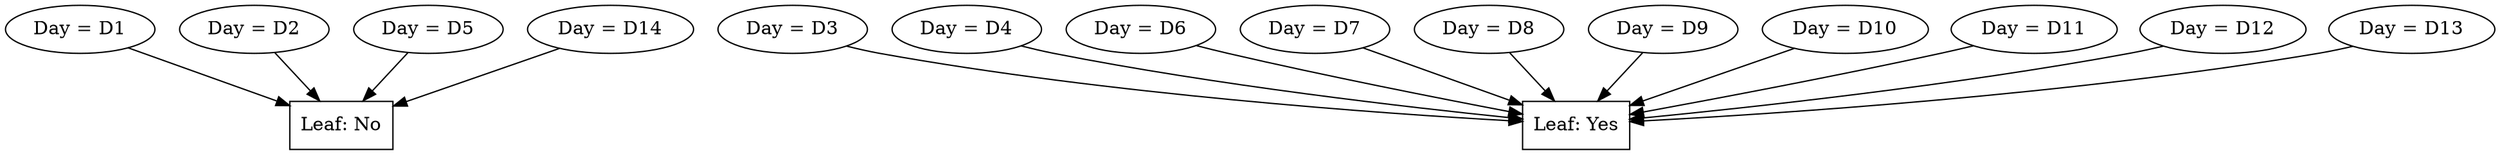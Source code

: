 digraph {
	"Day = D1" [label="Day = D1"]
	No [label="Leaf: No" shape=box]
	"Day = D1" -> No
	"Day = D2" [label="Day = D2"]
	No [label="Leaf: No" shape=box]
	"Day = D2" -> No
	"Day = D3" [label="Day = D3"]
	Yes [label="Leaf: Yes" shape=box]
	"Day = D3" -> Yes
	"Day = D4" [label="Day = D4"]
	Yes [label="Leaf: Yes" shape=box]
	"Day = D4" -> Yes
	"Day = D5" [label="Day = D5"]
	No [label="Leaf: No" shape=box]
	"Day = D5" -> No
	"Day = D6" [label="Day = D6"]
	Yes [label="Leaf: Yes" shape=box]
	"Day = D6" -> Yes
	"Day = D7" [label="Day = D7"]
	Yes [label="Leaf: Yes" shape=box]
	"Day = D7" -> Yes
	"Day = D8" [label="Day = D8"]
	Yes [label="Leaf: Yes" shape=box]
	"Day = D8" -> Yes
	"Day = D9" [label="Day = D9"]
	Yes [label="Leaf: Yes" shape=box]
	"Day = D9" -> Yes
	"Day = D10" [label="Day = D10"]
	Yes [label="Leaf: Yes" shape=box]
	"Day = D10" -> Yes
	"Day = D11" [label="Day = D11"]
	Yes [label="Leaf: Yes" shape=box]
	"Day = D11" -> Yes
	"Day = D12" [label="Day = D12"]
	Yes [label="Leaf: Yes" shape=box]
	"Day = D12" -> Yes
	"Day = D13" [label="Day = D13"]
	Yes [label="Leaf: Yes" shape=box]
	"Day = D13" -> Yes
	"Day = D14" [label="Day = D14"]
	No [label="Leaf: No" shape=box]
	"Day = D14" -> No
}
